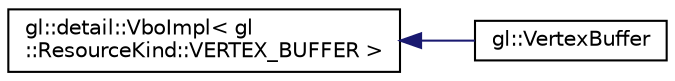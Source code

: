 digraph "Graphical Class Hierarchy"
{
 // LATEX_PDF_SIZE
  edge [fontname="Helvetica",fontsize="10",labelfontname="Helvetica",labelfontsize="10"];
  node [fontname="Helvetica",fontsize="10",shape=record];
  rankdir="LR";
  Node0 [label="gl::detail::VboImpl\< gl\l::ResourceKind::VERTEX_BUFFER \>",height=0.2,width=0.4,color="black", fillcolor="white", style="filled",URL="$classgl_1_1detail_1_1VboImpl.html",tooltip=" "];
  Node0 -> Node1 [dir="back",color="midnightblue",fontsize="10",style="solid",fontname="Helvetica"];
  Node1 [label="gl::VertexBuffer",height=0.2,width=0.4,color="black", fillcolor="white", style="filled",URL="$classgl_1_1VertexBuffer.html",tooltip=" "];
}

